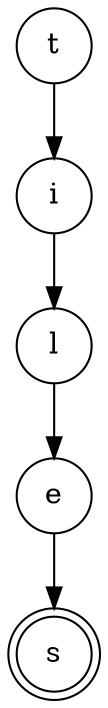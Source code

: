 digraph {   
    node [shape = doublecircle, color = black] s ;
    node [shape = circle];
    node [color= black];
    t -> i -> l -> e -> s;	
}